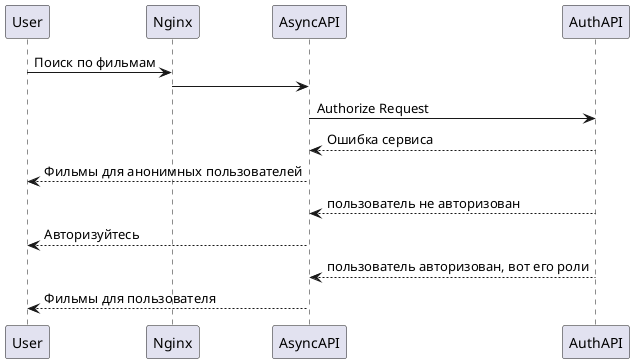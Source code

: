 @startuml
'https://plantuml.com/sequence-diagram

User -> Nginx: Поиск по фильмам
Nginx -> AsyncAPI
AsyncAPI -> AuthAPI: Authorize Request
AuthAPI --> AsyncAPI: Ошибка сервиса
AsyncAPI --> User: Фильмы для анонимных пользователей

AuthAPI --> AsyncAPI: пользователь не авторизован
AsyncAPI --> User: Авторизуйтесь

AuthAPI --> AsyncAPI: пользователь авторизован, вот его роли
AsyncAPI --> User: Фильмы для пользователя

@enduml